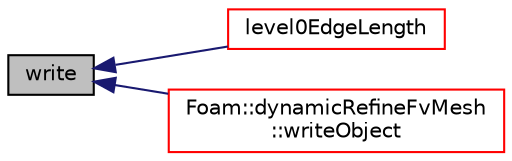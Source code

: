digraph "write"
{
  bgcolor="transparent";
  edge [fontname="Helvetica",fontsize="10",labelfontname="Helvetica",labelfontsize="10"];
  node [fontname="Helvetica",fontsize="10",shape=record];
  rankdir="LR";
  Node8296 [label="write",height=0.2,width=0.4,color="black", fillcolor="grey75", style="filled", fontcolor="black"];
  Node8296 -> Node8297 [dir="back",color="midnightblue",fontsize="10",style="solid",fontname="Helvetica"];
  Node8297 [label="level0EdgeLength",height=0.2,width=0.4,color="red",URL="$a22413.html#a5038ef57fdb5e24db3472bc037c5a270",tooltip="Typical edge length between unrefined points. "];
  Node8296 -> Node8302 [dir="back",color="midnightblue",fontsize="10",style="solid",fontname="Helvetica"];
  Node8302 [label="Foam::dynamicRefineFvMesh\l::writeObject",height=0.2,width=0.4,color="red",URL="$a22109.html#aac52c08633b4e1e66bc6fb382b7ec674",tooltip="Write using given format, version and compression. "];
}
